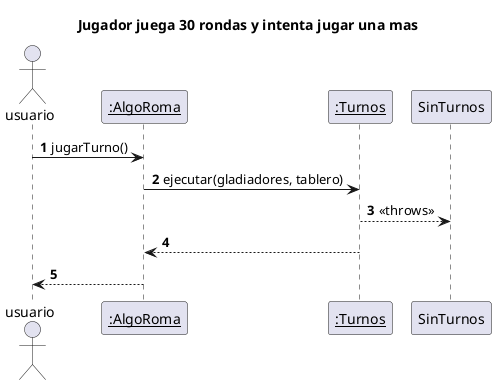 @startuml

autonumber
title "Jugador juega 30 rondas y intenta jugar una mas"
actor usuario

usuario -> "__:AlgoRoma__": jugarTurno()
"__:AlgoRoma__" -> "__:Turnos__": ejecutar(gladiadores, tablero)
"__:Turnos__" --> SinTurnos: <<throws>>
"__:Turnos__" --> "__:AlgoRoma__"
"__:AlgoRoma__" --> usuario



@enduml